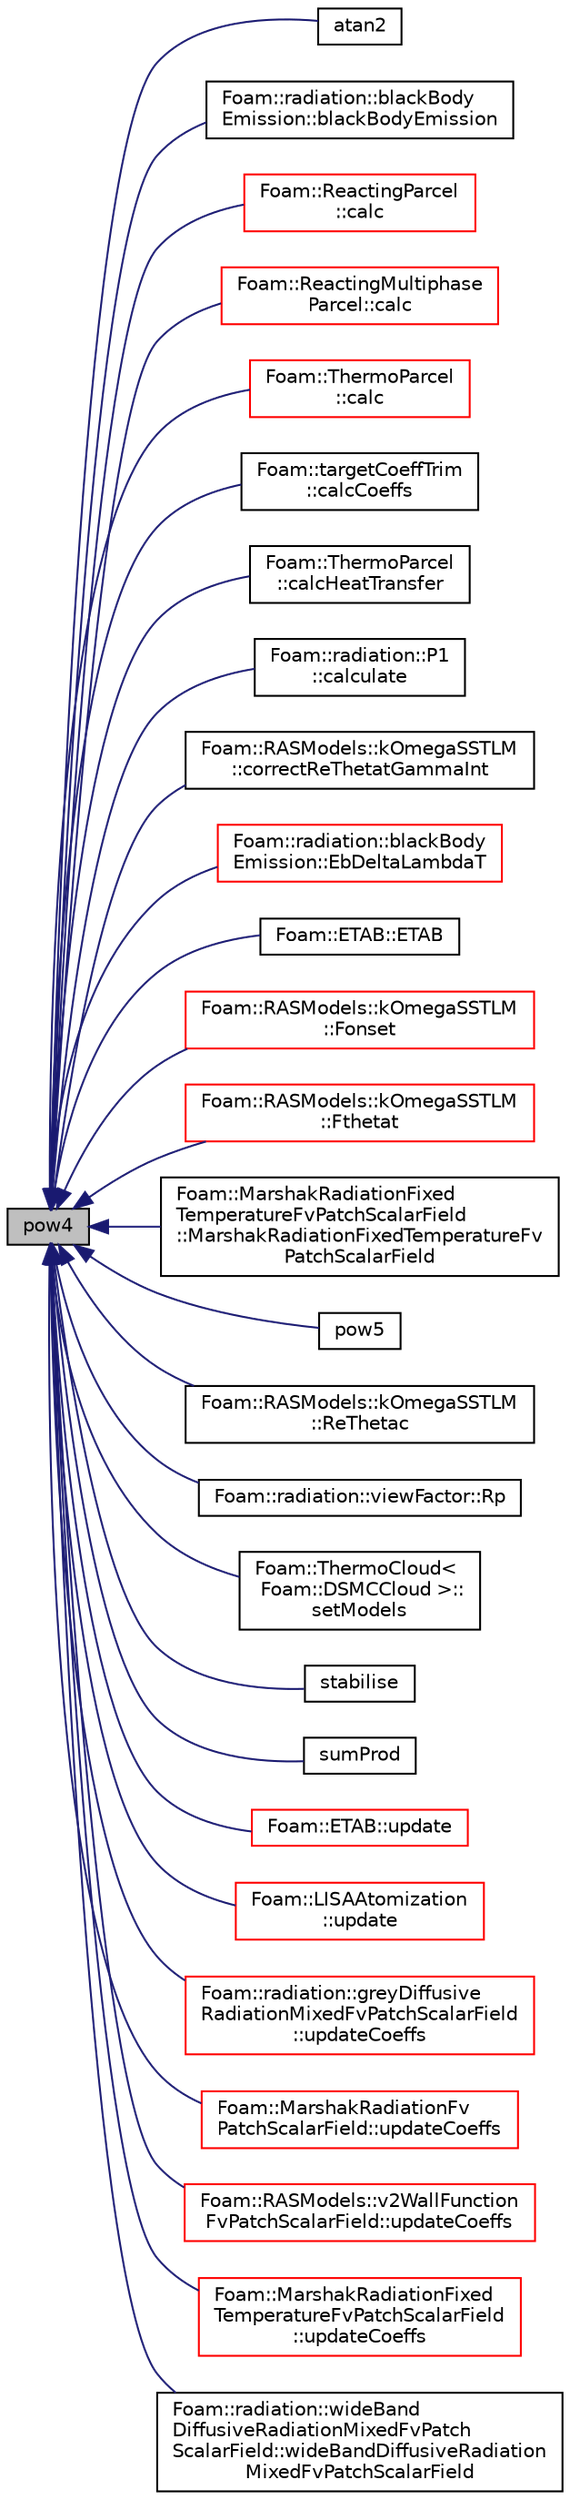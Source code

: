 digraph "pow4"
{
  bgcolor="transparent";
  edge [fontname="Helvetica",fontsize="10",labelfontname="Helvetica",labelfontsize="10"];
  node [fontname="Helvetica",fontsize="10",shape=record];
  rankdir="LR";
  Node40392 [label="pow4",height=0.2,width=0.4,color="black", fillcolor="grey75", style="filled", fontcolor="black"];
  Node40392 -> Node40393 [dir="back",color="midnightblue",fontsize="10",style="solid",fontname="Helvetica"];
  Node40393 [label="atan2",height=0.2,width=0.4,color="black",URL="$a21851.html#ac4f658d3f23292db85ec6b618e5976e0"];
  Node40392 -> Node40394 [dir="back",color="midnightblue",fontsize="10",style="solid",fontname="Helvetica"];
  Node40394 [label="Foam::radiation::blackBody\lEmission::blackBodyEmission",height=0.2,width=0.4,color="black",URL="$a31353.html#a3d50fc488ddebf49bcebd662eabbe9f4",tooltip="Construct from components. "];
  Node40392 -> Node40395 [dir="back",color="midnightblue",fontsize="10",style="solid",fontname="Helvetica"];
  Node40395 [label="Foam::ReactingParcel\l::calc",height=0.2,width=0.4,color="red",URL="$a25049.html#a6a46515d02de32cba752f8c0cdd512e9",tooltip="Update parcel properties over the time interval. "];
  Node40392 -> Node40402 [dir="back",color="midnightblue",fontsize="10",style="solid",fontname="Helvetica"];
  Node40402 [label="Foam::ReactingMultiphase\lParcel::calc",height=0.2,width=0.4,color="red",URL="$a25037.html#a6a46515d02de32cba752f8c0cdd512e9",tooltip="Update parcel properties over the time interval. "];
  Node40392 -> Node40407 [dir="back",color="midnightblue",fontsize="10",style="solid",fontname="Helvetica"];
  Node40407 [label="Foam::ThermoParcel\l::calc",height=0.2,width=0.4,color="red",URL="$a25065.html#a6a46515d02de32cba752f8c0cdd512e9",tooltip="Update parcel properties over the time interval. "];
  Node40392 -> Node40412 [dir="back",color="midnightblue",fontsize="10",style="solid",fontname="Helvetica"];
  Node40412 [label="Foam::targetCoeffTrim\l::calcCoeffs",height=0.2,width=0.4,color="black",URL="$a24641.html#a63212d8ba3282f63525eaae844e24ed4"];
  Node40392 -> Node40413 [dir="back",color="midnightblue",fontsize="10",style="solid",fontname="Helvetica"];
  Node40413 [label="Foam::ThermoParcel\l::calcHeatTransfer",height=0.2,width=0.4,color="black",URL="$a25065.html#a38371d32e8064211270455398c11c860"];
  Node40392 -> Node40414 [dir="back",color="midnightblue",fontsize="10",style="solid",fontname="Helvetica"];
  Node40414 [label="Foam::radiation::P1\l::calculate",height=0.2,width=0.4,color="black",URL="$a31373.html#afe1d8348c24e6589bc7c0b3f689316a7",tooltip="Solve radiation equation(s) "];
  Node40392 -> Node40415 [dir="back",color="midnightblue",fontsize="10",style="solid",fontname="Helvetica"];
  Node40415 [label="Foam::RASModels::kOmegaSSTLM\l::correctReThetatGammaInt",height=0.2,width=0.4,color="black",URL="$a32345.html#a5ed23487ae367b4b7cc373392b3d0455",tooltip="Solve the turbulence equations and correct the turbulence viscosity. "];
  Node40392 -> Node40416 [dir="back",color="midnightblue",fontsize="10",style="solid",fontname="Helvetica"];
  Node40416 [label="Foam::radiation::blackBody\lEmission::EbDeltaLambdaT",height=0.2,width=0.4,color="red",URL="$a31353.html#a571ad865605e339dc20b3f3a7e520542",tooltip="Integral energy at T from lambda1 to lambda2. "];
  Node40392 -> Node40420 [dir="back",color="midnightblue",fontsize="10",style="solid",fontname="Helvetica"];
  Node40420 [label="Foam::ETAB::ETAB",height=0.2,width=0.4,color="black",URL="$a25689.html#ae26662823ae1bd31694c9cb941652d15",tooltip="Construct from dictionary. "];
  Node40392 -> Node40421 [dir="back",color="midnightblue",fontsize="10",style="solid",fontname="Helvetica"];
  Node40421 [label="Foam::RASModels::kOmegaSSTLM\l::Fonset",height=0.2,width=0.4,color="red",URL="$a32345.html#ae79372af5ff4da55c975b3e009efec11",tooltip="Transition onset location control function. "];
  Node40392 -> Node40425 [dir="back",color="midnightblue",fontsize="10",style="solid",fontname="Helvetica"];
  Node40425 [label="Foam::RASModels::kOmegaSSTLM\l::Fthetat",height=0.2,width=0.4,color="red",URL="$a32345.html#a4c896c9cc7ce73a2aa06d04a94102265",tooltip="Freestream blending-function. "];
  Node40392 -> Node40429 [dir="back",color="midnightblue",fontsize="10",style="solid",fontname="Helvetica"];
  Node40429 [label="Foam::MarshakRadiationFixed\lTemperatureFvPatchScalarField\l::MarshakRadiationFixedTemperatureFv\lPatchScalarField",height=0.2,width=0.4,color="black",URL="$a31337.html#a197d351fad06cc142f653da8cce6deb6",tooltip="Construct from patch, internal field and dictionary. "];
  Node40392 -> Node40430 [dir="back",color="midnightblue",fontsize="10",style="solid",fontname="Helvetica"];
  Node40430 [label="pow5",height=0.2,width=0.4,color="black",URL="$a21851.html#aeb48e3ba338f00608e8c8cd811d36c51"];
  Node40392 -> Node40424 [dir="back",color="midnightblue",fontsize="10",style="solid",fontname="Helvetica"];
  Node40424 [label="Foam::RASModels::kOmegaSSTLM\l::ReThetac",height=0.2,width=0.4,color="black",URL="$a32345.html#a99a2954b63da4316eee82576f4d22707",tooltip="Empirical correlation for critical Reynolds number where the. "];
  Node40392 -> Node40431 [dir="back",color="midnightblue",fontsize="10",style="solid",fontname="Helvetica"];
  Node40431 [label="Foam::radiation::viewFactor::Rp",height=0.2,width=0.4,color="black",URL="$a31381.html#a5fb6b554befc96ff8d2018a8dd5fe35f",tooltip="Source term component (for power of T^4) "];
  Node40392 -> Node40432 [dir="back",color="midnightblue",fontsize="10",style="solid",fontname="Helvetica"];
  Node40432 [label="Foam::ThermoCloud\<\l Foam::DSMCCloud \>::\lsetModels",height=0.2,width=0.4,color="black",URL="$a24961.html#a159c6d7d2515cf540f644181ed2c2801",tooltip="Set cloud sub-models. "];
  Node40392 -> Node40433 [dir="back",color="midnightblue",fontsize="10",style="solid",fontname="Helvetica"];
  Node40433 [label="stabilise",height=0.2,width=0.4,color="black",URL="$a21851.html#a5256ed0d7ec24b1876ba90c6ff1f8727"];
  Node40392 -> Node40434 [dir="back",color="midnightblue",fontsize="10",style="solid",fontname="Helvetica"];
  Node40434 [label="sumProd",height=0.2,width=0.4,color="black",URL="$a21851.html#a5b480f6156c25bef4de87d86094e87ea"];
  Node40392 -> Node40435 [dir="back",color="midnightblue",fontsize="10",style="solid",fontname="Helvetica"];
  Node40435 [label="Foam::ETAB::update",height=0.2,width=0.4,color="red",URL="$a25689.html#af86a08f997bc779309ec7d00e914e292",tooltip="Update the parcel properties. "];
  Node40392 -> Node40438 [dir="back",color="midnightblue",fontsize="10",style="solid",fontname="Helvetica"];
  Node40438 [label="Foam::LISAAtomization\l::update",height=0.2,width=0.4,color="red",URL="$a25681.html#a56fbe4b3eb1d2607d8ca4ed4a4909739"];
  Node40392 -> Node40441 [dir="back",color="midnightblue",fontsize="10",style="solid",fontname="Helvetica"];
  Node40441 [label="Foam::radiation::greyDiffusive\lRadiationMixedFvPatchScalarField\l::updateCoeffs",height=0.2,width=0.4,color="red",URL="$a31325.html#a7e24eafac629d3733181cd942d4c902f",tooltip="Update the coefficients associated with the patch field. "];
  Node40392 -> Node40444 [dir="back",color="midnightblue",fontsize="10",style="solid",fontname="Helvetica"];
  Node40444 [label="Foam::MarshakRadiationFv\lPatchScalarField::updateCoeffs",height=0.2,width=0.4,color="red",URL="$a31333.html#a7e24eafac629d3733181cd942d4c902f",tooltip="Update the coefficients associated with the patch field. "];
  Node40392 -> Node40446 [dir="back",color="midnightblue",fontsize="10",style="solid",fontname="Helvetica"];
  Node40446 [label="Foam::RASModels::v2WallFunction\lFvPatchScalarField::updateCoeffs",height=0.2,width=0.4,color="red",URL="$a32185.html#a7e24eafac629d3733181cd942d4c902f",tooltip="Update the coefficients associated with the patch field. "];
  Node40392 -> Node40448 [dir="back",color="midnightblue",fontsize="10",style="solid",fontname="Helvetica"];
  Node40448 [label="Foam::MarshakRadiationFixed\lTemperatureFvPatchScalarField\l::updateCoeffs",height=0.2,width=0.4,color="red",URL="$a31337.html#a7e24eafac629d3733181cd942d4c902f",tooltip="Update the coefficients associated with the patch field. "];
  Node40392 -> Node40450 [dir="back",color="midnightblue",fontsize="10",style="solid",fontname="Helvetica"];
  Node40450 [label="Foam::radiation::wideBand\lDiffusiveRadiationMixedFvPatch\lScalarField::wideBandDiffusiveRadiation\lMixedFvPatchScalarField",height=0.2,width=0.4,color="black",URL="$a31345.html#a9846c9d4f33eec86b40b657c29402c97",tooltip="Construct from patch, internal field and dictionary. "];
}
